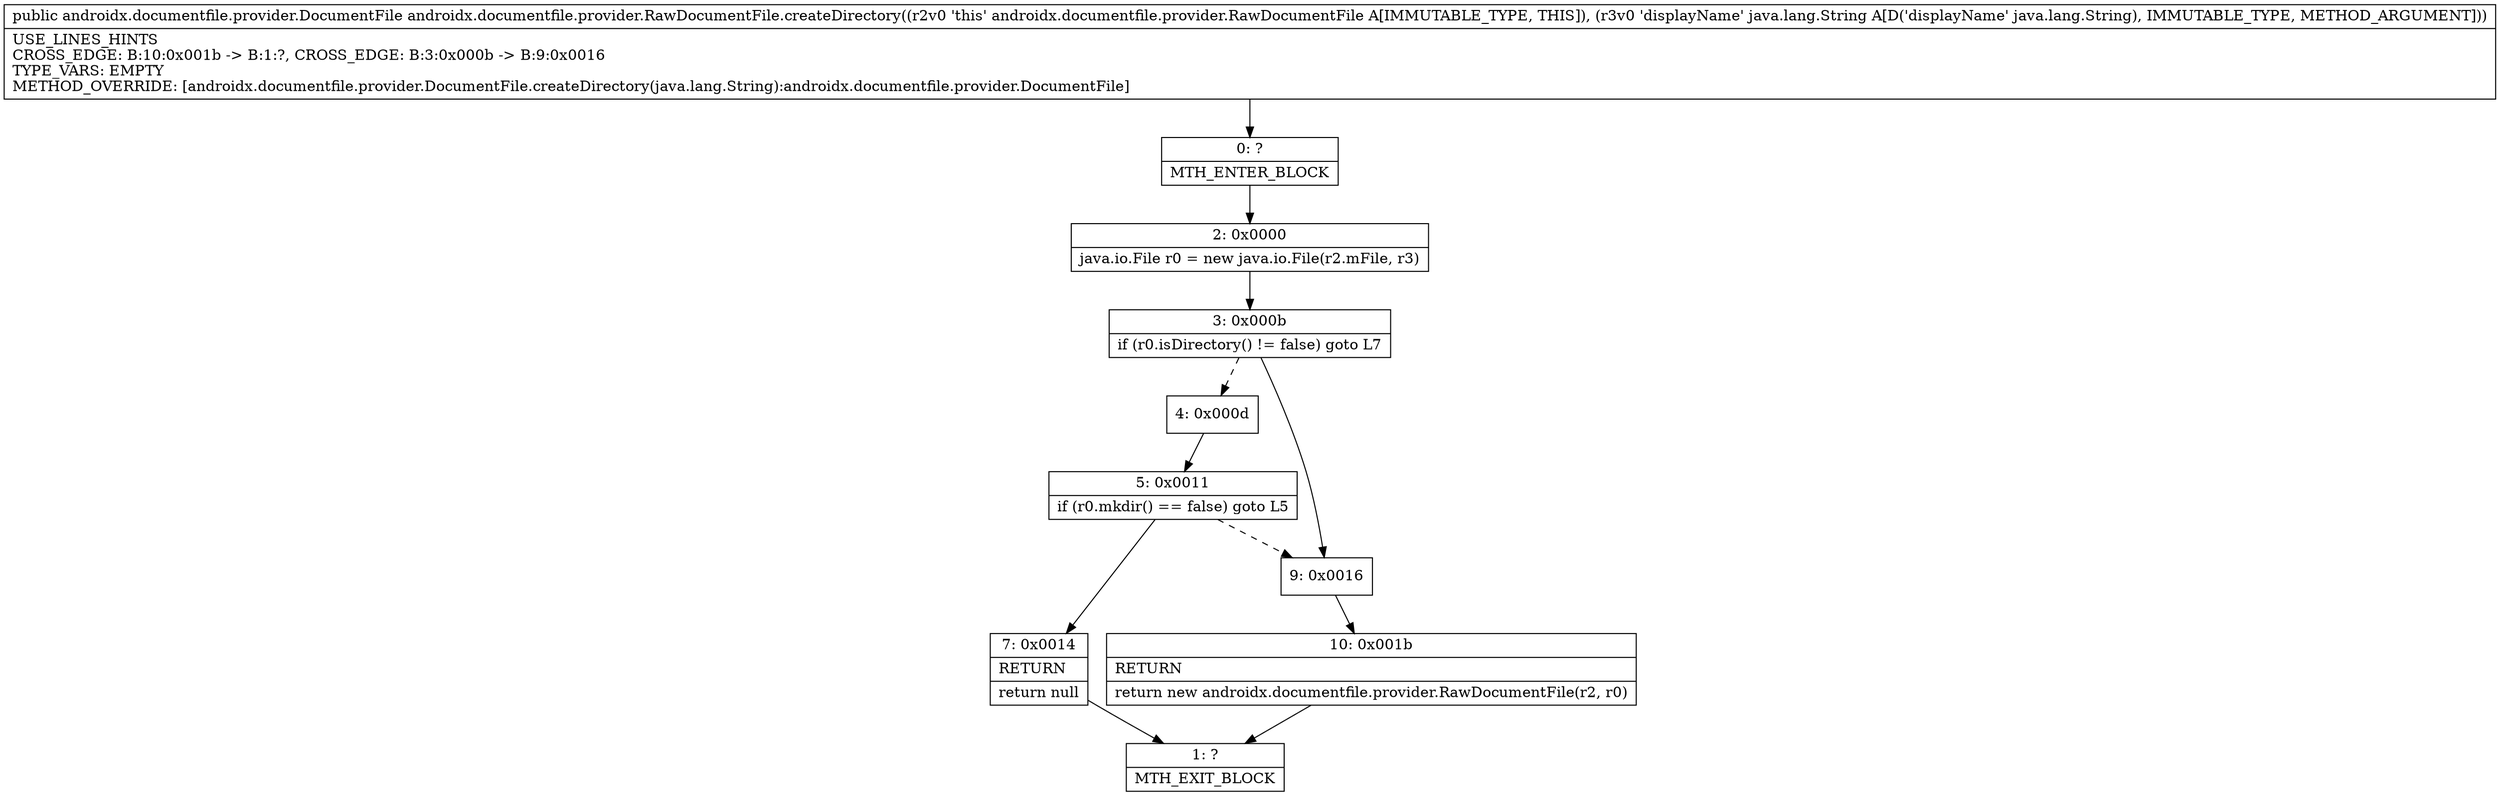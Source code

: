 digraph "CFG forandroidx.documentfile.provider.RawDocumentFile.createDirectory(Ljava\/lang\/String;)Landroidx\/documentfile\/provider\/DocumentFile;" {
Node_0 [shape=record,label="{0\:\ ?|MTH_ENTER_BLOCK\l}"];
Node_2 [shape=record,label="{2\:\ 0x0000|java.io.File r0 = new java.io.File(r2.mFile, r3)\l}"];
Node_3 [shape=record,label="{3\:\ 0x000b|if (r0.isDirectory() != false) goto L7\l}"];
Node_4 [shape=record,label="{4\:\ 0x000d}"];
Node_5 [shape=record,label="{5\:\ 0x0011|if (r0.mkdir() == false) goto L5\l}"];
Node_7 [shape=record,label="{7\:\ 0x0014|RETURN\l|return null\l}"];
Node_1 [shape=record,label="{1\:\ ?|MTH_EXIT_BLOCK\l}"];
Node_9 [shape=record,label="{9\:\ 0x0016}"];
Node_10 [shape=record,label="{10\:\ 0x001b|RETURN\l|return new androidx.documentfile.provider.RawDocumentFile(r2, r0)\l}"];
MethodNode[shape=record,label="{public androidx.documentfile.provider.DocumentFile androidx.documentfile.provider.RawDocumentFile.createDirectory((r2v0 'this' androidx.documentfile.provider.RawDocumentFile A[IMMUTABLE_TYPE, THIS]), (r3v0 'displayName' java.lang.String A[D('displayName' java.lang.String), IMMUTABLE_TYPE, METHOD_ARGUMENT]))  | USE_LINES_HINTS\lCROSS_EDGE: B:10:0x001b \-\> B:1:?, CROSS_EDGE: B:3:0x000b \-\> B:9:0x0016\lTYPE_VARS: EMPTY\lMETHOD_OVERRIDE: [androidx.documentfile.provider.DocumentFile.createDirectory(java.lang.String):androidx.documentfile.provider.DocumentFile]\l}"];
MethodNode -> Node_0;Node_0 -> Node_2;
Node_2 -> Node_3;
Node_3 -> Node_4[style=dashed];
Node_3 -> Node_9;
Node_4 -> Node_5;
Node_5 -> Node_7;
Node_5 -> Node_9[style=dashed];
Node_7 -> Node_1;
Node_9 -> Node_10;
Node_10 -> Node_1;
}

